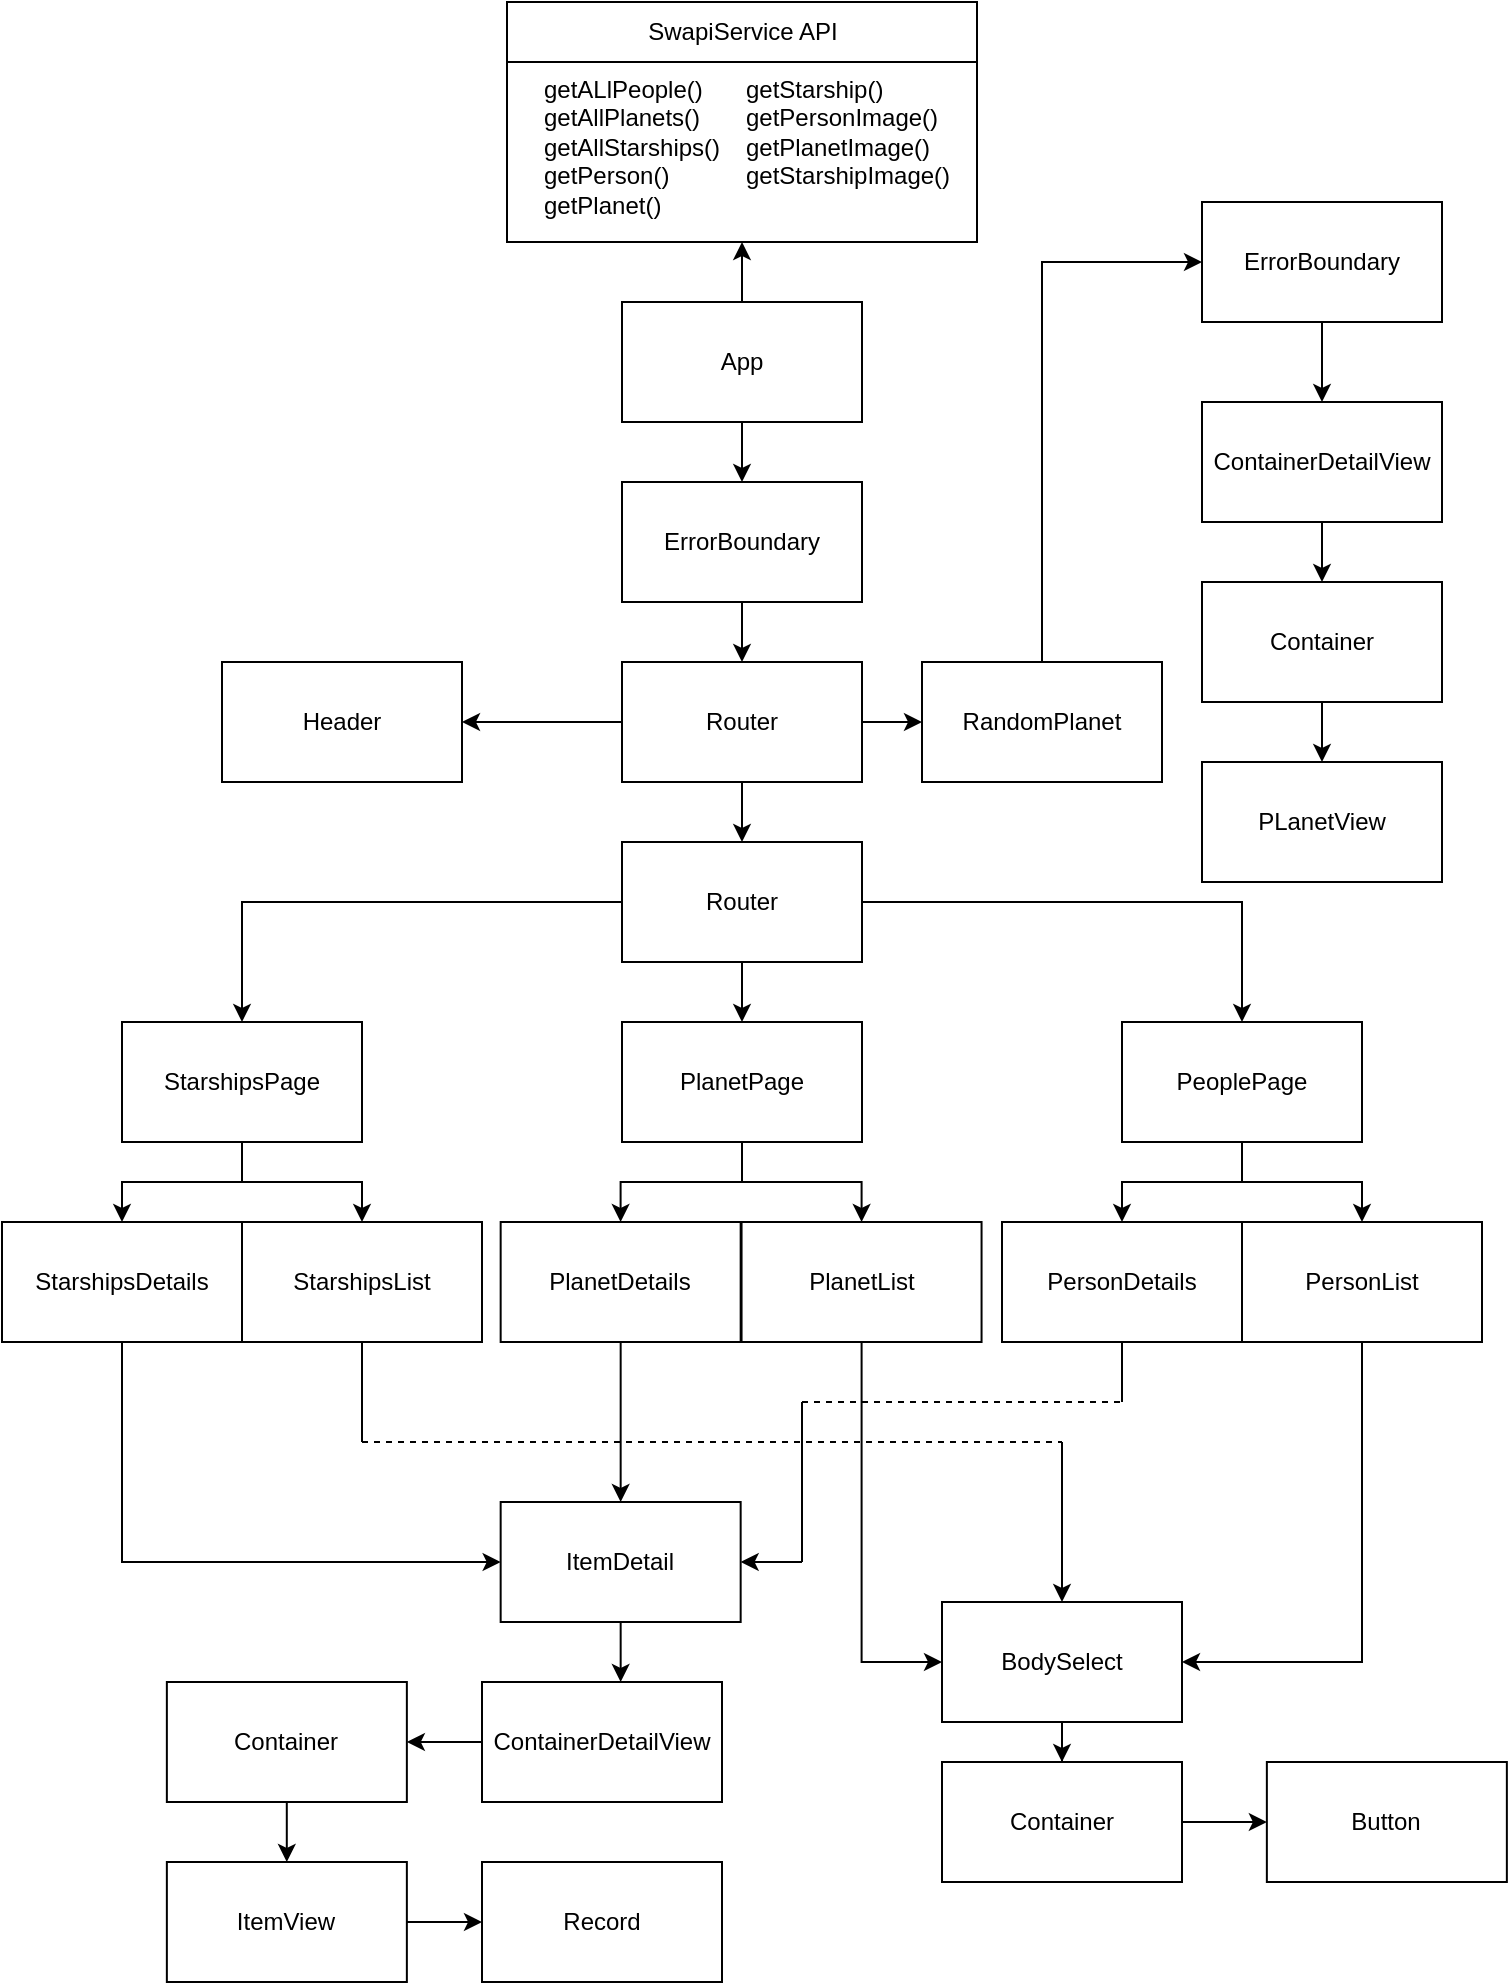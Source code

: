 <mxfile version="12.6.5"><diagram id="x-ON5MTWyD3OIwJHp8PL" name="Страница 1"><mxGraphModel dx="2852" dy="1766" grid="1" gridSize="10" guides="1" tooltips="1" connect="1" arrows="1" fold="1" page="1" pageScale="1" pageWidth="827" pageHeight="1169" background="none" math="0" shadow="0"><root><mxCell id="0"/><mxCell id="1" parent="0"/><mxCell id="iUwlcREHqPO9OvFS-ETw-8" value="" style="edgeStyle=orthogonalEdgeStyle;rounded=0;orthogonalLoop=1;jettySize=auto;html=1;" parent="1" source="iUwlcREHqPO9OvFS-ETw-6" target="iUwlcREHqPO9OvFS-ETw-7" edge="1"><mxGeometry relative="1" as="geometry"/></mxCell><mxCell id="iUwlcREHqPO9OvFS-ETw-93" value="" style="edgeStyle=orthogonalEdgeStyle;rounded=0;orthogonalLoop=1;jettySize=auto;html=1;entryX=0.5;entryY=1;entryDx=0;entryDy=0;" parent="1" source="iUwlcREHqPO9OvFS-ETw-6" target="iUwlcREHqPO9OvFS-ETw-101" edge="1"><mxGeometry relative="1" as="geometry"><mxPoint x="390" y="200" as="targetPoint"/></mxGeometry></mxCell><mxCell id="iUwlcREHqPO9OvFS-ETw-6" value="App" style="rounded=0;whiteSpace=wrap;html=1;" parent="1" vertex="1"><mxGeometry x="330" y="230" width="120" height="60" as="geometry"/></mxCell><mxCell id="iUwlcREHqPO9OvFS-ETw-101" value="" style="rounded=0;whiteSpace=wrap;html=1;align=left;" parent="1" vertex="1"><mxGeometry x="272.5" y="110" width="235" height="90" as="geometry"/></mxCell><mxCell id="iUwlcREHqPO9OvFS-ETw-12" value="" style="edgeStyle=orthogonalEdgeStyle;rounded=0;orthogonalLoop=1;jettySize=auto;html=1;" parent="1" source="iUwlcREHqPO9OvFS-ETw-7" target="iUwlcREHqPO9OvFS-ETw-11" edge="1"><mxGeometry relative="1" as="geometry"/></mxCell><mxCell id="iUwlcREHqPO9OvFS-ETw-7" value="ErrorBoundary" style="rounded=0;whiteSpace=wrap;html=1;" parent="1" vertex="1"><mxGeometry x="330" y="320" width="120" height="60" as="geometry"/></mxCell><mxCell id="iUwlcREHqPO9OvFS-ETw-14" value="" style="edgeStyle=orthogonalEdgeStyle;rounded=0;orthogonalLoop=1;jettySize=auto;html=1;" parent="1" source="iUwlcREHqPO9OvFS-ETw-11" target="iUwlcREHqPO9OvFS-ETw-13" edge="1"><mxGeometry relative="1" as="geometry"/></mxCell><mxCell id="iUwlcREHqPO9OvFS-ETw-18" value="" style="edgeStyle=orthogonalEdgeStyle;rounded=0;orthogonalLoop=1;jettySize=auto;html=1;" parent="1" source="iUwlcREHqPO9OvFS-ETw-11" target="iUwlcREHqPO9OvFS-ETw-17" edge="1"><mxGeometry relative="1" as="geometry"/></mxCell><mxCell id="iUwlcREHqPO9OvFS-ETw-75" style="edgeStyle=orthogonalEdgeStyle;rounded=0;orthogonalLoop=1;jettySize=auto;html=1;entryX=0.5;entryY=0;entryDx=0;entryDy=0;" parent="1" source="iUwlcREHqPO9OvFS-ETw-11" target="iUwlcREHqPO9OvFS-ETw-15" edge="1"><mxGeometry relative="1" as="geometry"/></mxCell><mxCell id="iUwlcREHqPO9OvFS-ETw-11" value="Router" style="rounded=0;whiteSpace=wrap;html=1;" parent="1" vertex="1"><mxGeometry x="330" y="410" width="120" height="60" as="geometry"/></mxCell><mxCell id="j0W1twLAr1zOy2TxfH3Y-3" style="edgeStyle=orthogonalEdgeStyle;rounded=0;orthogonalLoop=1;jettySize=auto;html=1;entryX=0;entryY=0.5;entryDx=0;entryDy=0;exitX=0.5;exitY=0;exitDx=0;exitDy=0;" edge="1" parent="1" source="iUwlcREHqPO9OvFS-ETw-17" target="iUwlcREHqPO9OvFS-ETw-41"><mxGeometry relative="1" as="geometry"><Array as="points"><mxPoint x="540" y="210"/></Array></mxGeometry></mxCell><mxCell id="iUwlcREHqPO9OvFS-ETw-17" value="RandomPlanet" style="rounded=0;whiteSpace=wrap;html=1;" parent="1" vertex="1"><mxGeometry x="480" y="410" width="120" height="60" as="geometry"/></mxCell><mxCell id="iUwlcREHqPO9OvFS-ETw-72" style="edgeStyle=orthogonalEdgeStyle;rounded=0;orthogonalLoop=1;jettySize=auto;html=1;entryX=0.5;entryY=0;entryDx=0;entryDy=0;" parent="1" source="iUwlcREHqPO9OvFS-ETw-15" target="iUwlcREHqPO9OvFS-ETw-49" edge="1"><mxGeometry relative="1" as="geometry"/></mxCell><mxCell id="j0W1twLAr1zOy2TxfH3Y-1" style="edgeStyle=orthogonalEdgeStyle;rounded=0;orthogonalLoop=1;jettySize=auto;html=1;entryX=0.5;entryY=0;entryDx=0;entryDy=0;" edge="1" parent="1" source="iUwlcREHqPO9OvFS-ETw-15" target="iUwlcREHqPO9OvFS-ETw-19"><mxGeometry relative="1" as="geometry"><mxPoint x="590.0" y="575" as="targetPoint"/></mxGeometry></mxCell><mxCell id="j0W1twLAr1zOy2TxfH3Y-2" style="edgeStyle=orthogonalEdgeStyle;rounded=0;orthogonalLoop=1;jettySize=auto;html=1;entryX=0.5;entryY=0;entryDx=0;entryDy=0;" edge="1" parent="1" source="iUwlcREHqPO9OvFS-ETw-15" target="iUwlcREHqPO9OvFS-ETw-53"><mxGeometry relative="1" as="geometry"/></mxCell><mxCell id="iUwlcREHqPO9OvFS-ETw-15" value="Router" style="rounded=0;whiteSpace=wrap;html=1;" parent="1" vertex="1"><mxGeometry x="330" y="500" width="120" height="60" as="geometry"/></mxCell><mxCell id="iUwlcREHqPO9OvFS-ETw-61" value="" style="edgeStyle=orthogonalEdgeStyle;rounded=0;orthogonalLoop=1;jettySize=auto;html=1;" parent="1" source="iUwlcREHqPO9OvFS-ETw-49" target="iUwlcREHqPO9OvFS-ETw-60" edge="1"><mxGeometry relative="1" as="geometry"/></mxCell><mxCell id="iUwlcREHqPO9OvFS-ETw-63" value="" style="edgeStyle=orthogonalEdgeStyle;rounded=0;orthogonalLoop=1;jettySize=auto;html=1;" parent="1" source="iUwlcREHqPO9OvFS-ETw-49" target="iUwlcREHqPO9OvFS-ETw-62" edge="1"><mxGeometry relative="1" as="geometry"/></mxCell><mxCell id="iUwlcREHqPO9OvFS-ETw-49" value="PlanetPage" style="rounded=0;whiteSpace=wrap;html=1;" parent="1" vertex="1"><mxGeometry x="330" y="590" width="120" height="60" as="geometry"/></mxCell><mxCell id="iUwlcREHqPO9OvFS-ETw-86" style="edgeStyle=orthogonalEdgeStyle;rounded=0;orthogonalLoop=1;jettySize=auto;html=1;entryX=0.5;entryY=0;entryDx=0;entryDy=0;" parent="1" source="iUwlcREHqPO9OvFS-ETw-60" target="iUwlcREHqPO9OvFS-ETw-23" edge="1"><mxGeometry relative="1" as="geometry"/></mxCell><mxCell id="iUwlcREHqPO9OvFS-ETw-60" value="PlanetDetails" style="rounded=0;whiteSpace=wrap;html=1;" parent="1" vertex="1"><mxGeometry x="269.33" y="690" width="120" height="60" as="geometry"/></mxCell><mxCell id="iUwlcREHqPO9OvFS-ETw-34" value="" style="edgeStyle=orthogonalEdgeStyle;rounded=0;orthogonalLoop=1;jettySize=auto;html=1;" parent="1" source="iUwlcREHqPO9OvFS-ETw-19" target="iUwlcREHqPO9OvFS-ETw-33" edge="1"><mxGeometry relative="1" as="geometry"/></mxCell><mxCell id="iUwlcREHqPO9OvFS-ETw-84" style="edgeStyle=orthogonalEdgeStyle;rounded=0;orthogonalLoop=1;jettySize=auto;html=1;entryX=0.5;entryY=0;entryDx=0;entryDy=0;" parent="1" source="iUwlcREHqPO9OvFS-ETw-19" target="iUwlcREHqPO9OvFS-ETw-21" edge="1"><mxGeometry relative="1" as="geometry"/></mxCell><mxCell id="iUwlcREHqPO9OvFS-ETw-19" value="PeoplePage" style="rounded=0;whiteSpace=wrap;html=1;" parent="1" vertex="1"><mxGeometry x="580.0" y="590" width="120" height="60" as="geometry"/></mxCell><mxCell id="iUwlcREHqPO9OvFS-ETw-90" style="edgeStyle=orthogonalEdgeStyle;rounded=0;orthogonalLoop=1;jettySize=auto;html=1;entryX=1;entryY=0.5;entryDx=0;entryDy=0;" parent="1" source="iUwlcREHqPO9OvFS-ETw-33" target="iUwlcREHqPO9OvFS-ETw-35" edge="1"><mxGeometry relative="1" as="geometry"><Array as="points"><mxPoint x="700.0" y="910"/></Array></mxGeometry></mxCell><mxCell id="iUwlcREHqPO9OvFS-ETw-33" value="PersonList" style="rounded=0;whiteSpace=wrap;html=1;" parent="1" vertex="1"><mxGeometry x="640.0" y="690" width="120" height="60" as="geometry"/></mxCell><mxCell id="iUwlcREHqPO9OvFS-ETw-38" value="" style="edgeStyle=orthogonalEdgeStyle;rounded=0;orthogonalLoop=1;jettySize=auto;html=1;" parent="1" source="iUwlcREHqPO9OvFS-ETw-35" target="iUwlcREHqPO9OvFS-ETw-37" edge="1"><mxGeometry relative="1" as="geometry"/></mxCell><mxCell id="iUwlcREHqPO9OvFS-ETw-35" value="BodySelect" style="rounded=0;whiteSpace=wrap;html=1;" parent="1" vertex="1"><mxGeometry x="490" y="880" width="120" height="60" as="geometry"/></mxCell><mxCell id="iUwlcREHqPO9OvFS-ETw-40" value="" style="edgeStyle=orthogonalEdgeStyle;rounded=0;orthogonalLoop=1;jettySize=auto;html=1;" parent="1" source="iUwlcREHqPO9OvFS-ETw-37" target="iUwlcREHqPO9OvFS-ETw-39" edge="1"><mxGeometry relative="1" as="geometry"/></mxCell><mxCell id="iUwlcREHqPO9OvFS-ETw-37" value="Container" style="rounded=0;whiteSpace=wrap;html=1;" parent="1" vertex="1"><mxGeometry x="490" y="960" width="120" height="60" as="geometry"/></mxCell><mxCell id="iUwlcREHqPO9OvFS-ETw-39" value="Button" style="rounded=0;whiteSpace=wrap;html=1;" parent="1" vertex="1"><mxGeometry x="652.43" y="960" width="120" height="60" as="geometry"/></mxCell><mxCell id="iUwlcREHqPO9OvFS-ETw-26" value="" style="edgeStyle=orthogonalEdgeStyle;rounded=0;orthogonalLoop=1;jettySize=auto;html=1;" parent="1" source="iUwlcREHqPO9OvFS-ETw-23" target="iUwlcREHqPO9OvFS-ETw-25" edge="1"><mxGeometry relative="1" as="geometry"><Array as="points"><mxPoint x="329.43" y="930"/><mxPoint x="329.43" y="930"/></Array></mxGeometry></mxCell><mxCell id="iUwlcREHqPO9OvFS-ETw-23" value="ItemDetail" style="rounded=0;whiteSpace=wrap;html=1;" parent="1" vertex="1"><mxGeometry x="269.33" y="830" width="120" height="60" as="geometry"/></mxCell><mxCell id="iUwlcREHqPO9OvFS-ETw-28" value="" style="edgeStyle=orthogonalEdgeStyle;rounded=0;orthogonalLoop=1;jettySize=auto;html=1;" parent="1" source="iUwlcREHqPO9OvFS-ETw-25" target="iUwlcREHqPO9OvFS-ETw-27" edge="1"><mxGeometry relative="1" as="geometry"/></mxCell><mxCell id="iUwlcREHqPO9OvFS-ETw-25" value="ContainerDetailView" style="rounded=0;whiteSpace=wrap;html=1;" parent="1" vertex="1"><mxGeometry x="260.0" y="920" width="120" height="60" as="geometry"/></mxCell><mxCell id="iUwlcREHqPO9OvFS-ETw-30" value="" style="edgeStyle=orthogonalEdgeStyle;rounded=0;orthogonalLoop=1;jettySize=auto;html=1;" parent="1" source="iUwlcREHqPO9OvFS-ETw-27" target="iUwlcREHqPO9OvFS-ETw-29" edge="1"><mxGeometry relative="1" as="geometry"/></mxCell><mxCell id="iUwlcREHqPO9OvFS-ETw-27" value="Container" style="rounded=0;whiteSpace=wrap;html=1;" parent="1" vertex="1"><mxGeometry x="102.43" y="920" width="120" height="60" as="geometry"/></mxCell><mxCell id="iUwlcREHqPO9OvFS-ETw-32" value="" style="edgeStyle=orthogonalEdgeStyle;rounded=0;orthogonalLoop=1;jettySize=auto;html=1;" parent="1" source="iUwlcREHqPO9OvFS-ETw-29" target="iUwlcREHqPO9OvFS-ETw-31" edge="1"><mxGeometry relative="1" as="geometry"/></mxCell><mxCell id="iUwlcREHqPO9OvFS-ETw-29" value="ItemView" style="rounded=0;whiteSpace=wrap;html=1;" parent="1" vertex="1"><mxGeometry x="102.43" y="1010" width="120" height="60" as="geometry"/></mxCell><mxCell id="iUwlcREHqPO9OvFS-ETw-31" value="Record" style="rounded=0;whiteSpace=wrap;html=1;" parent="1" vertex="1"><mxGeometry x="260.0" y="1010" width="120" height="60" as="geometry"/></mxCell><mxCell id="iUwlcREHqPO9OvFS-ETw-13" value="Header" style="rounded=0;whiteSpace=wrap;html=1;" parent="1" vertex="1"><mxGeometry x="130" y="410" width="120" height="60" as="geometry"/></mxCell><mxCell id="iUwlcREHqPO9OvFS-ETw-44" value="" style="edgeStyle=orthogonalEdgeStyle;rounded=0;orthogonalLoop=1;jettySize=auto;html=1;" parent="1" source="iUwlcREHqPO9OvFS-ETw-41" target="iUwlcREHqPO9OvFS-ETw-43" edge="1"><mxGeometry relative="1" as="geometry"/></mxCell><mxCell id="iUwlcREHqPO9OvFS-ETw-41" value="ErrorBoundary" style="rounded=0;whiteSpace=wrap;html=1;" parent="1" vertex="1"><mxGeometry x="620.0" y="180" width="120" height="60" as="geometry"/></mxCell><mxCell id="iUwlcREHqPO9OvFS-ETw-46" value="" style="edgeStyle=orthogonalEdgeStyle;rounded=0;orthogonalLoop=1;jettySize=auto;html=1;" parent="1" source="iUwlcREHqPO9OvFS-ETw-43" target="iUwlcREHqPO9OvFS-ETw-45" edge="1"><mxGeometry relative="1" as="geometry"/></mxCell><mxCell id="iUwlcREHqPO9OvFS-ETw-43" value="ContainerDetailView" style="rounded=0;whiteSpace=wrap;html=1;" parent="1" vertex="1"><mxGeometry x="620.0" y="280" width="120" height="60" as="geometry"/></mxCell><mxCell id="iUwlcREHqPO9OvFS-ETw-48" value="" style="edgeStyle=orthogonalEdgeStyle;rounded=0;orthogonalLoop=1;jettySize=auto;html=1;" parent="1" source="iUwlcREHqPO9OvFS-ETw-45" target="iUwlcREHqPO9OvFS-ETw-47" edge="1"><mxGeometry relative="1" as="geometry"/></mxCell><mxCell id="iUwlcREHqPO9OvFS-ETw-45" value="Container" style="rounded=0;whiteSpace=wrap;html=1;" parent="1" vertex="1"><mxGeometry x="620.0" y="370" width="120" height="60" as="geometry"/></mxCell><mxCell id="iUwlcREHqPO9OvFS-ETw-47" value="PLanetView" style="rounded=0;whiteSpace=wrap;html=1;" parent="1" vertex="1"><mxGeometry x="620.0" y="460" width="120" height="60" as="geometry"/></mxCell><mxCell id="iUwlcREHqPO9OvFS-ETw-66" value="" style="edgeStyle=orthogonalEdgeStyle;rounded=0;orthogonalLoop=1;jettySize=auto;html=1;" parent="1" source="iUwlcREHqPO9OvFS-ETw-53" target="iUwlcREHqPO9OvFS-ETw-65" edge="1"><mxGeometry relative="1" as="geometry"/></mxCell><mxCell id="iUwlcREHqPO9OvFS-ETw-68" value="" style="edgeStyle=orthogonalEdgeStyle;rounded=0;orthogonalLoop=1;jettySize=auto;html=1;" parent="1" source="iUwlcREHqPO9OvFS-ETw-53" target="iUwlcREHqPO9OvFS-ETw-67" edge="1"><mxGeometry relative="1" as="geometry"/></mxCell><mxCell id="iUwlcREHqPO9OvFS-ETw-53" value="StarshipsPage" style="rounded=0;whiteSpace=wrap;html=1;" parent="1" vertex="1"><mxGeometry x="80" y="590" width="120" height="60" as="geometry"/></mxCell><mxCell id="iUwlcREHqPO9OvFS-ETw-67" value="StarshipsList" style="rounded=0;whiteSpace=wrap;html=1;" parent="1" vertex="1"><mxGeometry x="140" y="690" width="120" height="60" as="geometry"/></mxCell><mxCell id="iUwlcREHqPO9OvFS-ETw-85" style="edgeStyle=orthogonalEdgeStyle;rounded=0;orthogonalLoop=1;jettySize=auto;html=1;entryX=0;entryY=0.5;entryDx=0;entryDy=0;" parent="1" source="iUwlcREHqPO9OvFS-ETw-65" target="iUwlcREHqPO9OvFS-ETw-23" edge="1"><mxGeometry relative="1" as="geometry"><Array as="points"><mxPoint x="80" y="860"/></Array></mxGeometry></mxCell><mxCell id="iUwlcREHqPO9OvFS-ETw-65" value="StarshipsDetails" style="rounded=0;whiteSpace=wrap;html=1;" parent="1" vertex="1"><mxGeometry x="20.0" y="690" width="120" height="60" as="geometry"/></mxCell><mxCell id="iUwlcREHqPO9OvFS-ETw-91" style="edgeStyle=orthogonalEdgeStyle;rounded=0;orthogonalLoop=1;jettySize=auto;html=1;entryX=0;entryY=0.5;entryDx=0;entryDy=0;" parent="1" source="iUwlcREHqPO9OvFS-ETw-62" target="iUwlcREHqPO9OvFS-ETw-35" edge="1"><mxGeometry relative="1" as="geometry"/></mxCell><mxCell id="iUwlcREHqPO9OvFS-ETw-62" value="PlanetList" style="rounded=0;whiteSpace=wrap;html=1;" parent="1" vertex="1"><mxGeometry x="389.78" y="690" width="120" height="60" as="geometry"/></mxCell><mxCell id="iUwlcREHqPO9OvFS-ETw-21" value="PersonDetails" style="rounded=0;whiteSpace=wrap;html=1;" parent="1" vertex="1"><mxGeometry x="520.0" y="690" width="120" height="60" as="geometry"/></mxCell><mxCell id="j0W1twLAr1zOy2TxfH3Y-6" value="" style="endArrow=none;dashed=1;html=1;" edge="1" parent="1"><mxGeometry width="50" height="50" relative="1" as="geometry"><mxPoint x="200" y="800" as="sourcePoint"/><mxPoint x="550.0" y="800" as="targetPoint"/></mxGeometry></mxCell><mxCell id="j0W1twLAr1zOy2TxfH3Y-7" value="" style="endArrow=none;html=1;entryX=0.5;entryY=1;entryDx=0;entryDy=0;" edge="1" parent="1" target="iUwlcREHqPO9OvFS-ETw-67"><mxGeometry width="50" height="50" relative="1" as="geometry"><mxPoint x="200" y="800" as="sourcePoint"/><mxPoint x="-10.0" y="1360" as="targetPoint"/></mxGeometry></mxCell><mxCell id="j0W1twLAr1zOy2TxfH3Y-9" value="" style="endArrow=classic;html=1;entryX=0.5;entryY=0;entryDx=0;entryDy=0;" edge="1" parent="1" target="iUwlcREHqPO9OvFS-ETw-35"><mxGeometry width="50" height="50" relative="1" as="geometry"><mxPoint x="550.0" y="800" as="sourcePoint"/><mxPoint x="540.0" y="830" as="targetPoint"/></mxGeometry></mxCell><mxCell id="j0W1twLAr1zOy2TxfH3Y-10" value="" style="endArrow=none;dashed=1;html=1;" edge="1" parent="1"><mxGeometry width="50" height="50" relative="1" as="geometry"><mxPoint x="420" y="780" as="sourcePoint"/><mxPoint x="580.0" y="780" as="targetPoint"/></mxGeometry></mxCell><mxCell id="j0W1twLAr1zOy2TxfH3Y-11" value="" style="endArrow=none;html=1;entryX=0.5;entryY=1;entryDx=0;entryDy=0;" edge="1" parent="1" target="iUwlcREHqPO9OvFS-ETw-21"><mxGeometry width="50" height="50" relative="1" as="geometry"><mxPoint x="580.0" y="780" as="sourcePoint"/><mxPoint x="630.0" y="760" as="targetPoint"/></mxGeometry></mxCell><mxCell id="j0W1twLAr1zOy2TxfH3Y-13" value="" style="endArrow=classic;html=1;entryX=1;entryY=0.5;entryDx=0;entryDy=0;elbow=vertical;" edge="1" parent="1" target="iUwlcREHqPO9OvFS-ETw-23"><mxGeometry width="50" height="50" relative="1" as="geometry"><mxPoint x="420" y="860" as="sourcePoint"/><mxPoint x="440" y="885" as="targetPoint"/></mxGeometry></mxCell><mxCell id="j0W1twLAr1zOy2TxfH3Y-15" value="" style="endArrow=none;html=1;" edge="1" parent="1"><mxGeometry width="50" height="50" relative="1" as="geometry"><mxPoint x="420" y="860" as="sourcePoint"/><mxPoint x="420" y="780" as="targetPoint"/></mxGeometry></mxCell><mxCell id="j0W1twLAr1zOy2TxfH3Y-18" value="getALlPeople()&lt;br&gt;getAllPlanets()&lt;br&gt;getAllStarships()&lt;br&gt;getPerson()&lt;br&gt;getPlanet()" style="text;html=1;" vertex="1" parent="1"><mxGeometry x="289.33" y="110" width="100" height="80" as="geometry"/></mxCell><mxCell id="j0W1twLAr1zOy2TxfH3Y-19" value="getStarship()&lt;br&gt;getPersonImage()&lt;br&gt;getPlanetImage()&lt;br&gt;getStarshipImage()" style="text;html=1;" vertex="1" parent="1"><mxGeometry x="390" y="110" width="110" height="60" as="geometry"/></mxCell><mxCell id="j0W1twLAr1zOy2TxfH3Y-22" value="SwapiService API" style="rounded=0;whiteSpace=wrap;html=1;shadow=0;glass=0;comic=0;strokeColor=#000000;" vertex="1" parent="1"><mxGeometry x="272.5" y="80" width="235" height="30" as="geometry"/></mxCell></root></mxGraphModel></diagram></mxfile>